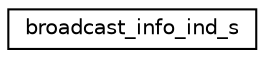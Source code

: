digraph "Graphical Class Hierarchy"
{
 // LATEX_PDF_SIZE
  edge [fontname="Helvetica",fontsize="10",labelfontname="Helvetica",labelfontsize="10"];
  node [fontname="Helvetica",fontsize="10",shape=record];
  rankdir="LR";
  Node0 [label="broadcast_info_ind_s",height=0.2,width=0.4,color="black", fillcolor="white", style="filled",URL="$structbroadcast__info__ind__s.html",tooltip=" "];
}
